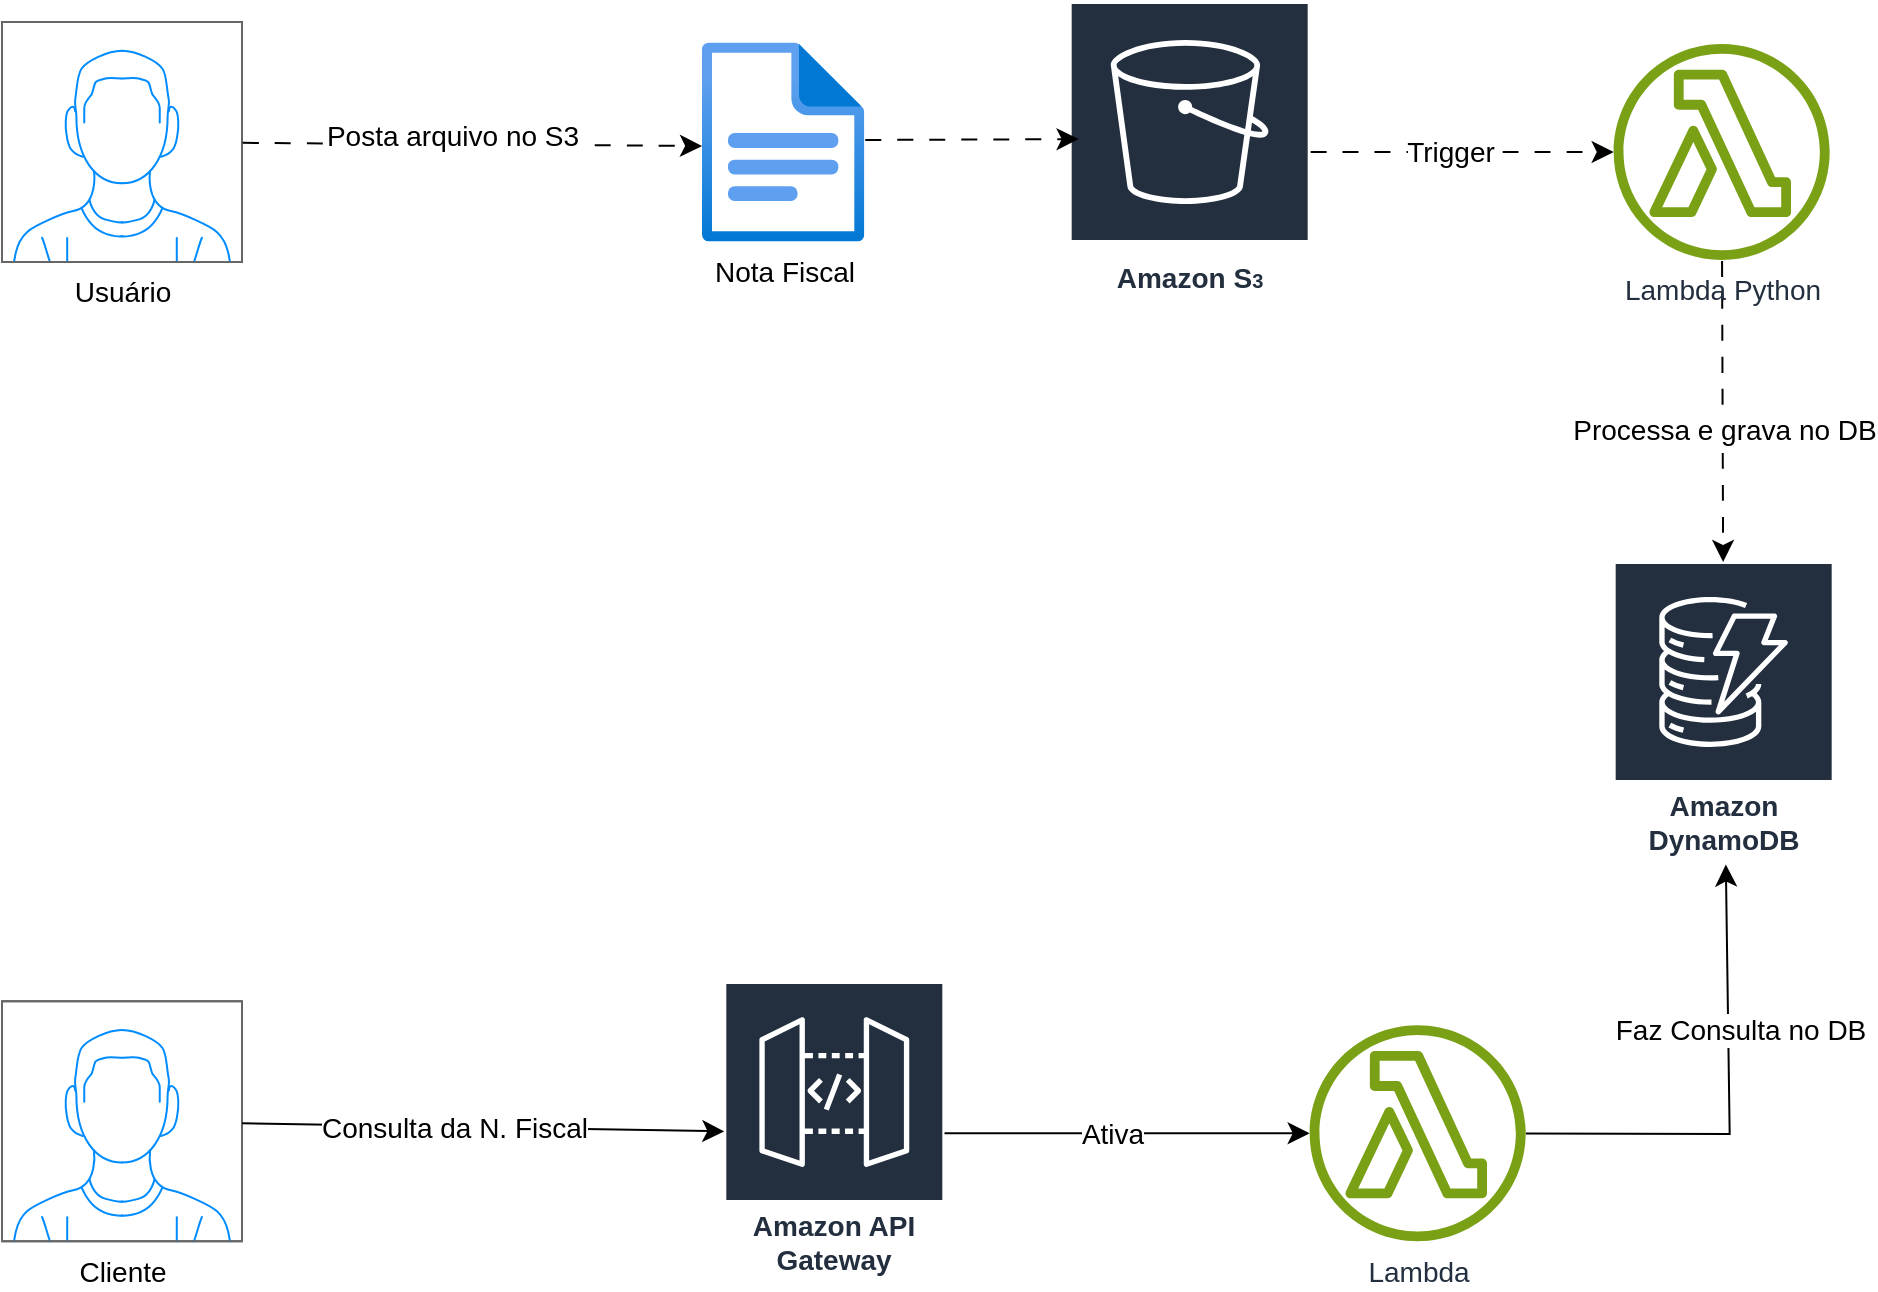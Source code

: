<mxfile version="28.2.3">
  <diagram name="Página-1" id="QlJHNZtMP5HCK4jl8LYj">
    <mxGraphModel dx="1783" dy="994" grid="1" gridSize="10" guides="1" tooltips="1" connect="1" arrows="1" fold="1" page="1" pageScale="1" pageWidth="1169" pageHeight="827" math="0" shadow="0">
      <root>
        <mxCell id="0" />
        <mxCell id="1" parent="0" />
        <mxCell id="MbXasvcFEG9IoQXG3jBg-1" value="&lt;font style=&quot;font-size: 14px;&quot;&gt;Usuário&lt;/font&gt;" style="verticalLabelPosition=bottom;shadow=0;dashed=0;align=center;html=1;verticalAlign=top;strokeWidth=1;shape=mxgraph.mockup.containers.userMale;strokeColor=#666666;strokeColor2=#008cff;" vertex="1" parent="1">
          <mxGeometry x="100" y="100" width="120" height="120" as="geometry" />
        </mxCell>
        <mxCell id="MbXasvcFEG9IoQXG3jBg-19" style="edgeStyle=none;curved=1;rounded=0;orthogonalLoop=1;jettySize=auto;html=1;fontSize=12;startSize=8;endSize=8;flowAnimation=1;" edge="1" parent="1" source="MbXasvcFEG9IoQXG3jBg-3" target="MbXasvcFEG9IoQXG3jBg-12">
          <mxGeometry relative="1" as="geometry" />
        </mxCell>
        <mxCell id="MbXasvcFEG9IoQXG3jBg-20" value="&lt;font style=&quot;font-size: 14px;&quot;&gt;Trigger&lt;/font&gt;" style="edgeLabel;html=1;align=center;verticalAlign=middle;resizable=0;points=[];fontSize=12;" vertex="1" connectable="0" parent="MbXasvcFEG9IoQXG3jBg-19">
          <mxGeometry x="-0.135" y="-2" relative="1" as="geometry">
            <mxPoint x="4" y="-2" as="offset" />
          </mxGeometry>
        </mxCell>
        <mxCell id="MbXasvcFEG9IoQXG3jBg-3" value="&lt;font style=&quot;font-size: 14px;&quot;&gt;Amazon S&lt;/font&gt;3" style="sketch=0;outlineConnect=0;fontColor=#232F3E;gradientColor=none;strokeColor=#ffffff;fillColor=#232F3E;dashed=0;verticalLabelPosition=middle;verticalAlign=bottom;align=center;html=1;whiteSpace=wrap;fontSize=10;fontStyle=1;spacing=3;shape=mxgraph.aws4.productIcon;prIcon=mxgraph.aws4.s3;" vertex="1" parent="1">
          <mxGeometry x="633.84" y="90" width="120" height="150" as="geometry" />
        </mxCell>
        <mxCell id="MbXasvcFEG9IoQXG3jBg-5" value="&lt;font style=&quot;font-size: 14px;&quot;&gt;Amazon DynamoDB&lt;/font&gt;" style="sketch=0;outlineConnect=0;fontColor=#232F3E;gradientColor=none;strokeColor=#ffffff;fillColor=#232F3E;dashed=0;verticalLabelPosition=middle;verticalAlign=bottom;align=center;html=1;whiteSpace=wrap;fontSize=10;fontStyle=1;spacing=3;shape=mxgraph.aws4.productIcon;prIcon=mxgraph.aws4.dynamodb;" vertex="1" parent="1">
          <mxGeometry x="905.84" y="370" width="110" height="151.25" as="geometry" />
        </mxCell>
        <mxCell id="MbXasvcFEG9IoQXG3jBg-25" style="edgeStyle=none;curved=1;rounded=0;orthogonalLoop=1;jettySize=auto;html=1;fontSize=12;startSize=8;endSize=8;" edge="1" parent="1" source="MbXasvcFEG9IoQXG3jBg-6" target="MbXasvcFEG9IoQXG3jBg-10">
          <mxGeometry relative="1" as="geometry">
            <mxPoint x="585.0" y="655.62" as="sourcePoint" />
          </mxGeometry>
        </mxCell>
        <mxCell id="MbXasvcFEG9IoQXG3jBg-26" value="Ativa" style="edgeLabel;html=1;align=center;verticalAlign=middle;resizable=0;points=[];fontSize=14;" vertex="1" connectable="0" parent="MbXasvcFEG9IoQXG3jBg-25">
          <mxGeometry x="-0.192" y="-2" relative="1" as="geometry">
            <mxPoint x="10" y="-2" as="offset" />
          </mxGeometry>
        </mxCell>
        <mxCell id="MbXasvcFEG9IoQXG3jBg-6" value="&lt;font style=&quot;font-size: 14px;&quot;&gt;Amazon API Gateway&lt;/font&gt;" style="sketch=0;outlineConnect=0;fontColor=#232F3E;gradientColor=none;strokeColor=#ffffff;fillColor=#232F3E;dashed=0;verticalLabelPosition=middle;verticalAlign=bottom;align=center;html=1;whiteSpace=wrap;fontSize=10;fontStyle=1;spacing=3;shape=mxgraph.aws4.productIcon;prIcon=mxgraph.aws4.api_gateway;" vertex="1" parent="1">
          <mxGeometry x="461.16" y="580" width="110" height="151.24" as="geometry" />
        </mxCell>
        <mxCell id="MbXasvcFEG9IoQXG3jBg-7" value="&lt;font style=&quot;font-size: 14px;&quot;&gt;Cliente&lt;/font&gt;" style="verticalLabelPosition=bottom;shadow=0;dashed=0;align=center;html=1;verticalAlign=top;strokeWidth=1;shape=mxgraph.mockup.containers.userMale;strokeColor=#666666;strokeColor2=#008cff;" vertex="1" parent="1">
          <mxGeometry x="100" y="589.62" width="120" height="120" as="geometry" />
        </mxCell>
        <mxCell id="MbXasvcFEG9IoQXG3jBg-27" style="edgeStyle=none;curved=0;rounded=0;orthogonalLoop=1;jettySize=auto;html=1;fontSize=12;startSize=8;endSize=8;" edge="1" parent="1" source="MbXasvcFEG9IoQXG3jBg-10" target="MbXasvcFEG9IoQXG3jBg-5">
          <mxGeometry relative="1" as="geometry">
            <Array as="points">
              <mxPoint x="963.84" y="656" />
            </Array>
          </mxGeometry>
        </mxCell>
        <mxCell id="MbXasvcFEG9IoQXG3jBg-28" value="Faz Consulta no DB" style="edgeLabel;html=1;align=center;verticalAlign=middle;resizable=0;points=[];fontSize=14;" vertex="1" connectable="0" parent="MbXasvcFEG9IoQXG3jBg-27">
          <mxGeometry x="0.117" y="-2" relative="1" as="geometry">
            <mxPoint x="3" y="-22" as="offset" />
          </mxGeometry>
        </mxCell>
        <mxCell id="MbXasvcFEG9IoQXG3jBg-10" value="&lt;font style=&quot;font-size: 14px;&quot;&gt;Lambda&lt;/font&gt;" style="sketch=0;outlineConnect=0;fontColor=#232F3E;gradientColor=none;fillColor=#7AA116;strokeColor=none;dashed=0;verticalLabelPosition=bottom;verticalAlign=top;align=center;html=1;fontSize=12;fontStyle=0;aspect=fixed;pointerEvents=1;shape=mxgraph.aws4.lambda_function;" vertex="1" parent="1">
          <mxGeometry x="753.84" y="601.62" width="108" height="108" as="geometry" />
        </mxCell>
        <mxCell id="MbXasvcFEG9IoQXG3jBg-11" value="&lt;font style=&quot;font-size: 14px;&quot;&gt;Nota Fiscal&lt;/font&gt;" style="image;aspect=fixed;html=1;points=[];align=center;fontSize=12;image=img/lib/azure2/general/File.svg;" vertex="1" parent="1">
          <mxGeometry x="450" y="110" width="81.16" height="100" as="geometry" />
        </mxCell>
        <mxCell id="MbXasvcFEG9IoQXG3jBg-21" style="edgeStyle=none;curved=1;rounded=0;orthogonalLoop=1;jettySize=auto;html=1;fontSize=12;startSize=8;endSize=8;flowAnimation=1;" edge="1" parent="1" source="MbXasvcFEG9IoQXG3jBg-12" target="MbXasvcFEG9IoQXG3jBg-5">
          <mxGeometry relative="1" as="geometry" />
        </mxCell>
        <mxCell id="MbXasvcFEG9IoQXG3jBg-22" value="&lt;font style=&quot;font-size: 14px;&quot;&gt;Processa e grava no DB&lt;/font&gt;" style="edgeLabel;html=1;align=center;verticalAlign=middle;resizable=0;points=[];fontSize=12;" vertex="1" connectable="0" parent="MbXasvcFEG9IoQXG3jBg-21">
          <mxGeometry x="0.128" relative="1" as="geometry">
            <mxPoint as="offset" />
          </mxGeometry>
        </mxCell>
        <mxCell id="MbXasvcFEG9IoQXG3jBg-12" value="&lt;font style=&quot;font-size: 14px;&quot;&gt;Lambda Python&lt;/font&gt;" style="sketch=0;outlineConnect=0;fontColor=#232F3E;gradientColor=none;fillColor=#7AA116;strokeColor=none;dashed=0;verticalLabelPosition=bottom;verticalAlign=top;align=center;html=1;fontSize=12;fontStyle=0;aspect=fixed;pointerEvents=1;shape=mxgraph.aws4.lambda_function;" vertex="1" parent="1">
          <mxGeometry x="905.84" y="111" width="108" height="108" as="geometry" />
        </mxCell>
        <mxCell id="MbXasvcFEG9IoQXG3jBg-13" style="edgeStyle=none;curved=1;rounded=0;orthogonalLoop=1;jettySize=auto;html=1;fontSize=12;startSize=8;endSize=8;entryX=0;entryY=0.52;entryDx=0;entryDy=0;entryPerimeter=0;flowAnimation=1;" edge="1" parent="1" source="MbXasvcFEG9IoQXG3jBg-1" target="MbXasvcFEG9IoQXG3jBg-11">
          <mxGeometry relative="1" as="geometry">
            <mxPoint x="400" y="150" as="targetPoint" />
          </mxGeometry>
        </mxCell>
        <mxCell id="MbXasvcFEG9IoQXG3jBg-32" value="Posta arquivo no S3" style="edgeLabel;html=1;align=center;verticalAlign=middle;resizable=0;points=[];fontSize=14;" vertex="1" connectable="0" parent="MbXasvcFEG9IoQXG3jBg-13">
          <mxGeometry x="-0.079" y="4" relative="1" as="geometry">
            <mxPoint x="-1" as="offset" />
          </mxGeometry>
        </mxCell>
        <mxCell id="MbXasvcFEG9IoQXG3jBg-16" style="edgeStyle=none;curved=1;rounded=0;orthogonalLoop=1;jettySize=auto;html=1;entryX=0.037;entryY=0.457;entryDx=0;entryDy=0;entryPerimeter=0;fontSize=12;startSize=8;endSize=8;flowAnimation=1;" edge="1" parent="1" source="MbXasvcFEG9IoQXG3jBg-11" target="MbXasvcFEG9IoQXG3jBg-3">
          <mxGeometry relative="1" as="geometry">
            <Array as="points">
              <mxPoint x="530" y="159" />
            </Array>
          </mxGeometry>
        </mxCell>
        <mxCell id="MbXasvcFEG9IoQXG3jBg-23" style="edgeStyle=none;curved=1;rounded=0;orthogonalLoop=1;jettySize=auto;html=1;fontSize=12;startSize=8;endSize=8;" edge="1" parent="1" source="MbXasvcFEG9IoQXG3jBg-7" target="MbXasvcFEG9IoQXG3jBg-6">
          <mxGeometry relative="1" as="geometry">
            <mxPoint x="460" y="654" as="targetPoint" />
          </mxGeometry>
        </mxCell>
        <mxCell id="MbXasvcFEG9IoQXG3jBg-24" value="Consulta da N. Fiscal" style="edgeLabel;html=1;align=center;verticalAlign=middle;resizable=0;points=[];fontSize=14;" vertex="1" connectable="0" parent="MbXasvcFEG9IoQXG3jBg-23">
          <mxGeometry x="-0.123" relative="1" as="geometry">
            <mxPoint as="offset" />
          </mxGeometry>
        </mxCell>
      </root>
    </mxGraphModel>
  </diagram>
</mxfile>
